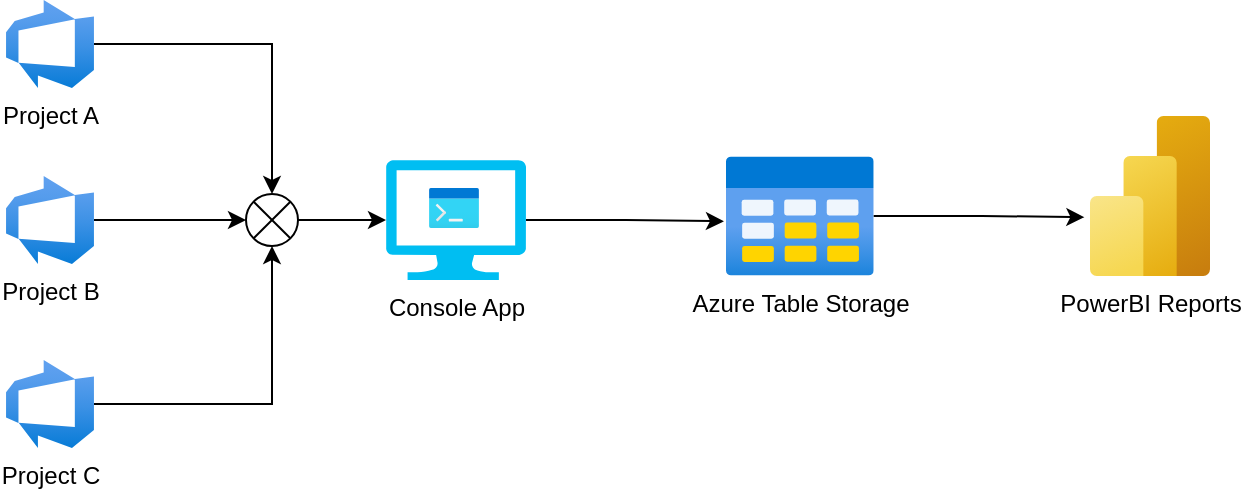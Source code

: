 <mxfile version="24.6.4" type="device">
  <diagram name="Page-1" id="GTc6Aytv5KaFMeFyF91j">
    <mxGraphModel dx="2049" dy="1194" grid="1" gridSize="10" guides="1" tooltips="1" connect="1" arrows="1" fold="1" page="1" pageScale="1" pageWidth="1169" pageHeight="827" math="0" shadow="0">
      <root>
        <mxCell id="0" />
        <mxCell id="1" parent="0" />
        <mxCell id="1s0qY70WQgLtpSAVRojE-14" style="edgeStyle=orthogonalEdgeStyle;rounded=0;orthogonalLoop=1;jettySize=auto;html=1;" edge="1" parent="1" source="1s0qY70WQgLtpSAVRojE-1" target="1s0qY70WQgLtpSAVRojE-13">
          <mxGeometry relative="1" as="geometry" />
        </mxCell>
        <mxCell id="1s0qY70WQgLtpSAVRojE-1" value="Project A" style="image;aspect=fixed;html=1;points=[];align=center;fontSize=12;image=img/lib/azure2/devops/Azure_DevOps.svg;" vertex="1" parent="1">
          <mxGeometry x="50" y="60" width="44" height="44" as="geometry" />
        </mxCell>
        <mxCell id="1s0qY70WQgLtpSAVRojE-2" value="PowerBI Reports" style="image;aspect=fixed;html=1;points=[];align=center;fontSize=12;image=img/lib/azure2/analytics/Power_BI_Embedded.svg;" vertex="1" parent="1">
          <mxGeometry x="592" y="118" width="60" height="80" as="geometry" />
        </mxCell>
        <mxCell id="1s0qY70WQgLtpSAVRojE-3" value="Azure Table Storage" style="image;aspect=fixed;html=1;points=[];align=center;fontSize=12;image=img/lib/azure2/general/Table.svg;" vertex="1" parent="1">
          <mxGeometry x="410" y="138" width="73.85" height="60" as="geometry" />
        </mxCell>
        <mxCell id="1s0qY70WQgLtpSAVRojE-4" value="Project B" style="image;aspect=fixed;html=1;points=[];align=center;fontSize=12;image=img/lib/azure2/devops/Azure_DevOps.svg;" vertex="1" parent="1">
          <mxGeometry x="50" y="148" width="44" height="44" as="geometry" />
        </mxCell>
        <mxCell id="1s0qY70WQgLtpSAVRojE-5" value="Project C" style="image;aspect=fixed;html=1;points=[];align=center;fontSize=12;image=img/lib/azure2/devops/Azure_DevOps.svg;" vertex="1" parent="1">
          <mxGeometry x="50" y="240" width="44" height="44" as="geometry" />
        </mxCell>
        <mxCell id="1s0qY70WQgLtpSAVRojE-6" value="Console App" style="verticalLabelPosition=bottom;html=1;verticalAlign=top;align=center;strokeColor=none;fillColor=#00BEF2;shape=mxgraph.azure.computer;pointerEvents=1;" vertex="1" parent="1">
          <mxGeometry x="240" y="140" width="70" height="60" as="geometry" />
        </mxCell>
        <mxCell id="1s0qY70WQgLtpSAVRojE-11" style="edgeStyle=orthogonalEdgeStyle;rounded=0;orthogonalLoop=1;jettySize=auto;html=1;entryX=-0.014;entryY=0.544;entryDx=0;entryDy=0;entryPerimeter=0;" edge="1" parent="1" source="1s0qY70WQgLtpSAVRojE-6" target="1s0qY70WQgLtpSAVRojE-3">
          <mxGeometry relative="1" as="geometry" />
        </mxCell>
        <mxCell id="1s0qY70WQgLtpSAVRojE-12" style="edgeStyle=orthogonalEdgeStyle;rounded=0;orthogonalLoop=1;jettySize=auto;html=1;entryX=-0.047;entryY=0.632;entryDx=0;entryDy=0;entryPerimeter=0;" edge="1" parent="1" source="1s0qY70WQgLtpSAVRojE-3" target="1s0qY70WQgLtpSAVRojE-2">
          <mxGeometry relative="1" as="geometry" />
        </mxCell>
        <mxCell id="1s0qY70WQgLtpSAVRojE-13" value="" style="verticalLabelPosition=bottom;verticalAlign=top;html=1;shape=mxgraph.flowchart.or;" vertex="1" parent="1">
          <mxGeometry x="170" y="157" width="26" height="26" as="geometry" />
        </mxCell>
        <mxCell id="1s0qY70WQgLtpSAVRojE-15" style="edgeStyle=orthogonalEdgeStyle;rounded=0;orthogonalLoop=1;jettySize=auto;html=1;entryX=0;entryY=0.5;entryDx=0;entryDy=0;entryPerimeter=0;" edge="1" parent="1" source="1s0qY70WQgLtpSAVRojE-4" target="1s0qY70WQgLtpSAVRojE-13">
          <mxGeometry relative="1" as="geometry" />
        </mxCell>
        <mxCell id="1s0qY70WQgLtpSAVRojE-16" style="edgeStyle=orthogonalEdgeStyle;rounded=0;orthogonalLoop=1;jettySize=auto;html=1;entryX=0.5;entryY=1;entryDx=0;entryDy=0;entryPerimeter=0;" edge="1" parent="1" source="1s0qY70WQgLtpSAVRojE-5" target="1s0qY70WQgLtpSAVRojE-13">
          <mxGeometry relative="1" as="geometry" />
        </mxCell>
        <mxCell id="1s0qY70WQgLtpSAVRojE-17" style="edgeStyle=orthogonalEdgeStyle;rounded=0;orthogonalLoop=1;jettySize=auto;html=1;entryX=0;entryY=0.5;entryDx=0;entryDy=0;entryPerimeter=0;" edge="1" parent="1" source="1s0qY70WQgLtpSAVRojE-13" target="1s0qY70WQgLtpSAVRojE-6">
          <mxGeometry relative="1" as="geometry" />
        </mxCell>
        <mxCell id="1s0qY70WQgLtpSAVRojE-18" value="" style="image;aspect=fixed;html=1;points=[];align=center;fontSize=12;image=img/lib/azure2/general/Dev_Console.svg;" vertex="1" parent="1">
          <mxGeometry x="261.5" y="154" width="25" height="20" as="geometry" />
        </mxCell>
      </root>
    </mxGraphModel>
  </diagram>
</mxfile>
